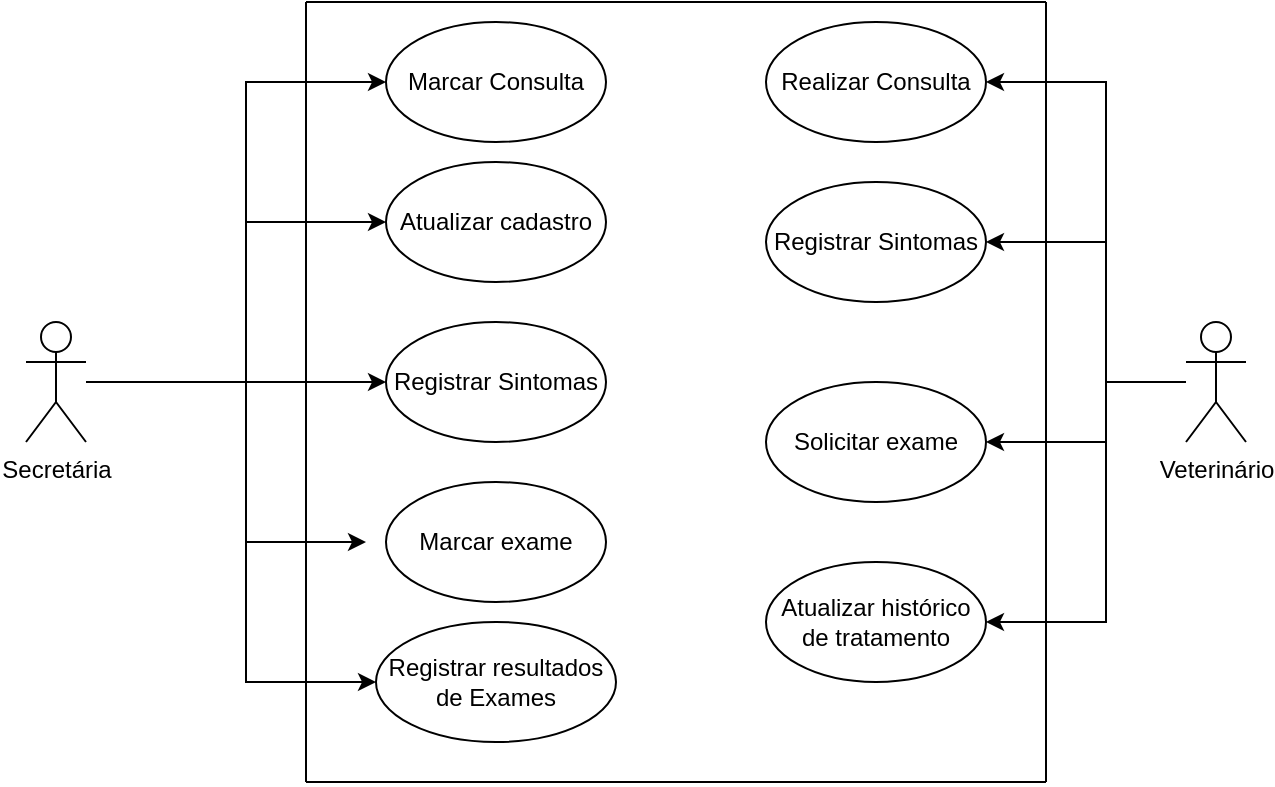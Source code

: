 <mxfile version="24.2.0" type="github">
  <diagram name="Página-1" id="ihW6gbmQV1wjjzIfWGDt">
    <mxGraphModel dx="833" dy="451" grid="1" gridSize="10" guides="1" tooltips="1" connect="1" arrows="1" fold="1" page="1" pageScale="1" pageWidth="827" pageHeight="1169" math="0" shadow="0">
      <root>
        <mxCell id="0" />
        <mxCell id="1" parent="0" />
        <mxCell id="XbyoVAvtVjQKdKrexZeH-23" style="edgeStyle=orthogonalEdgeStyle;rounded=0;orthogonalLoop=1;jettySize=auto;html=1;entryX=0;entryY=0.5;entryDx=0;entryDy=0;" edge="1" parent="1" target="XbyoVAvtVjQKdKrexZeH-8">
          <mxGeometry relative="1" as="geometry">
            <mxPoint x="130" y="270" as="sourcePoint" />
            <Array as="points">
              <mxPoint x="160" y="270" />
              <mxPoint x="210" y="270" />
              <mxPoint x="210" y="120" />
            </Array>
          </mxGeometry>
        </mxCell>
        <mxCell id="XbyoVAvtVjQKdKrexZeH-29" style="edgeStyle=orthogonalEdgeStyle;rounded=0;orthogonalLoop=1;jettySize=auto;html=1;" edge="1" parent="1" target="XbyoVAvtVjQKdKrexZeH-15">
          <mxGeometry relative="1" as="geometry">
            <mxPoint x="160" y="270" as="sourcePoint" />
            <Array as="points">
              <mxPoint x="210" y="270" />
              <mxPoint x="210" y="190" />
            </Array>
          </mxGeometry>
        </mxCell>
        <mxCell id="XbyoVAvtVjQKdKrexZeH-30" style="edgeStyle=orthogonalEdgeStyle;rounded=0;orthogonalLoop=1;jettySize=auto;html=1;entryX=0;entryY=0.5;entryDx=0;entryDy=0;" edge="1" parent="1" target="XbyoVAvtVjQKdKrexZeH-12">
          <mxGeometry relative="1" as="geometry">
            <mxPoint x="150" y="270" as="sourcePoint" />
            <Array as="points">
              <mxPoint x="190" y="270" />
              <mxPoint x="190" y="270" />
            </Array>
          </mxGeometry>
        </mxCell>
        <mxCell id="XbyoVAvtVjQKdKrexZeH-31" style="edgeStyle=orthogonalEdgeStyle;rounded=0;orthogonalLoop=1;jettySize=auto;html=1;entryX=0;entryY=0.5;entryDx=0;entryDy=0;" edge="1" parent="1">
          <mxGeometry relative="1" as="geometry">
            <mxPoint x="140" y="270" as="sourcePoint" />
            <mxPoint x="270" y="350" as="targetPoint" />
            <Array as="points">
              <mxPoint x="150" y="270" />
              <mxPoint x="210" y="270" />
              <mxPoint x="210" y="350" />
            </Array>
          </mxGeometry>
        </mxCell>
        <mxCell id="XbyoVAvtVjQKdKrexZeH-32" style="edgeStyle=orthogonalEdgeStyle;rounded=0;orthogonalLoop=1;jettySize=auto;html=1;entryX=0;entryY=0.5;entryDx=0;entryDy=0;" edge="1" parent="1" target="XbyoVAvtVjQKdKrexZeH-16">
          <mxGeometry relative="1" as="geometry">
            <mxPoint x="140" y="270" as="sourcePoint" />
            <Array as="points">
              <mxPoint x="210" y="270" />
              <mxPoint x="210" y="420" />
            </Array>
          </mxGeometry>
        </mxCell>
        <mxCell id="XbyoVAvtVjQKdKrexZeH-1" value="Secretária" style="shape=umlActor;verticalLabelPosition=bottom;verticalAlign=top;html=1;outlineConnect=0;" vertex="1" parent="1">
          <mxGeometry x="100" y="240" width="30" height="60" as="geometry" />
        </mxCell>
        <mxCell id="XbyoVAvtVjQKdKrexZeH-34" style="edgeStyle=orthogonalEdgeStyle;rounded=0;orthogonalLoop=1;jettySize=auto;html=1;entryX=1;entryY=0.5;entryDx=0;entryDy=0;" edge="1" parent="1" source="XbyoVAvtVjQKdKrexZeH-2" target="XbyoVAvtVjQKdKrexZeH-10">
          <mxGeometry relative="1" as="geometry">
            <Array as="points">
              <mxPoint x="640" y="270" />
              <mxPoint x="640" y="120" />
            </Array>
          </mxGeometry>
        </mxCell>
        <mxCell id="XbyoVAvtVjQKdKrexZeH-35" style="edgeStyle=orthogonalEdgeStyle;rounded=0;orthogonalLoop=1;jettySize=auto;html=1;entryX=1;entryY=0.5;entryDx=0;entryDy=0;" edge="1" parent="1" source="XbyoVAvtVjQKdKrexZeH-2" target="XbyoVAvtVjQKdKrexZeH-17">
          <mxGeometry relative="1" as="geometry">
            <Array as="points">
              <mxPoint x="640" y="270" />
              <mxPoint x="640" y="200" />
            </Array>
          </mxGeometry>
        </mxCell>
        <mxCell id="XbyoVAvtVjQKdKrexZeH-36" style="edgeStyle=orthogonalEdgeStyle;rounded=0;orthogonalLoop=1;jettySize=auto;html=1;entryX=1;entryY=0.5;entryDx=0;entryDy=0;" edge="1" parent="1" source="XbyoVAvtVjQKdKrexZeH-2" target="XbyoVAvtVjQKdKrexZeH-19">
          <mxGeometry relative="1" as="geometry">
            <Array as="points">
              <mxPoint x="640" y="270" />
              <mxPoint x="640" y="300" />
            </Array>
          </mxGeometry>
        </mxCell>
        <mxCell id="XbyoVAvtVjQKdKrexZeH-37" style="edgeStyle=orthogonalEdgeStyle;rounded=0;orthogonalLoop=1;jettySize=auto;html=1;entryX=1;entryY=0.5;entryDx=0;entryDy=0;" edge="1" parent="1" source="XbyoVAvtVjQKdKrexZeH-2" target="XbyoVAvtVjQKdKrexZeH-20">
          <mxGeometry relative="1" as="geometry">
            <Array as="points">
              <mxPoint x="640" y="270" />
              <mxPoint x="640" y="390" />
            </Array>
          </mxGeometry>
        </mxCell>
        <mxCell id="XbyoVAvtVjQKdKrexZeH-2" value="Veterinário" style="shape=umlActor;verticalLabelPosition=bottom;verticalAlign=top;html=1;outlineConnect=0;" vertex="1" parent="1">
          <mxGeometry x="680" y="240" width="30" height="60" as="geometry" />
        </mxCell>
        <mxCell id="XbyoVAvtVjQKdKrexZeH-8" value="Marcar Consulta" style="ellipse;whiteSpace=wrap;html=1;" vertex="1" parent="1">
          <mxGeometry x="280" y="90" width="110" height="60" as="geometry" />
        </mxCell>
        <mxCell id="XbyoVAvtVjQKdKrexZeH-10" value="Realizar Consulta" style="ellipse;whiteSpace=wrap;html=1;" vertex="1" parent="1">
          <mxGeometry x="470" y="90" width="110" height="60" as="geometry" />
        </mxCell>
        <mxCell id="XbyoVAvtVjQKdKrexZeH-12" value="Registrar Sintomas" style="ellipse;whiteSpace=wrap;html=1;" vertex="1" parent="1">
          <mxGeometry x="280" y="240" width="110" height="60" as="geometry" />
        </mxCell>
        <mxCell id="XbyoVAvtVjQKdKrexZeH-13" value="Marcar exame" style="ellipse;whiteSpace=wrap;html=1;" vertex="1" parent="1">
          <mxGeometry x="280" y="320" width="110" height="60" as="geometry" />
        </mxCell>
        <mxCell id="XbyoVAvtVjQKdKrexZeH-15" value="Atualizar cadastro" style="ellipse;whiteSpace=wrap;html=1;" vertex="1" parent="1">
          <mxGeometry x="280" y="160" width="110" height="60" as="geometry" />
        </mxCell>
        <mxCell id="XbyoVAvtVjQKdKrexZeH-16" value="Registrar resultados de Exames" style="ellipse;whiteSpace=wrap;html=1;" vertex="1" parent="1">
          <mxGeometry x="275" y="390" width="120" height="60" as="geometry" />
        </mxCell>
        <mxCell id="XbyoVAvtVjQKdKrexZeH-17" value="Registrar Sintomas" style="ellipse;whiteSpace=wrap;html=1;" vertex="1" parent="1">
          <mxGeometry x="470" y="170" width="110" height="60" as="geometry" />
        </mxCell>
        <mxCell id="XbyoVAvtVjQKdKrexZeH-19" value="Solicitar exame" style="ellipse;whiteSpace=wrap;html=1;" vertex="1" parent="1">
          <mxGeometry x="470" y="270" width="110" height="60" as="geometry" />
        </mxCell>
        <mxCell id="XbyoVAvtVjQKdKrexZeH-20" value="Atualizar histórico de tratamento" style="ellipse;whiteSpace=wrap;html=1;" vertex="1" parent="1">
          <mxGeometry x="470" y="360" width="110" height="60" as="geometry" />
        </mxCell>
        <mxCell id="XbyoVAvtVjQKdKrexZeH-25" value="" style="endArrow=none;html=1;rounded=0;" edge="1" parent="1">
          <mxGeometry width="50" height="50" relative="1" as="geometry">
            <mxPoint x="240" y="470" as="sourcePoint" />
            <mxPoint x="240" y="80" as="targetPoint" />
          </mxGeometry>
        </mxCell>
        <mxCell id="XbyoVAvtVjQKdKrexZeH-26" value="" style="endArrow=none;html=1;rounded=0;" edge="1" parent="1">
          <mxGeometry width="50" height="50" relative="1" as="geometry">
            <mxPoint x="610" y="470" as="sourcePoint" />
            <mxPoint x="610" y="80" as="targetPoint" />
          </mxGeometry>
        </mxCell>
        <mxCell id="XbyoVAvtVjQKdKrexZeH-27" value="" style="endArrow=none;html=1;rounded=0;" edge="1" parent="1">
          <mxGeometry width="50" height="50" relative="1" as="geometry">
            <mxPoint x="610" y="470" as="sourcePoint" />
            <mxPoint x="240" y="470" as="targetPoint" />
          </mxGeometry>
        </mxCell>
        <mxCell id="XbyoVAvtVjQKdKrexZeH-28" value="" style="endArrow=none;html=1;rounded=0;" edge="1" parent="1">
          <mxGeometry width="50" height="50" relative="1" as="geometry">
            <mxPoint x="610" y="80" as="sourcePoint" />
            <mxPoint x="240" y="80" as="targetPoint" />
          </mxGeometry>
        </mxCell>
      </root>
    </mxGraphModel>
  </diagram>
</mxfile>
